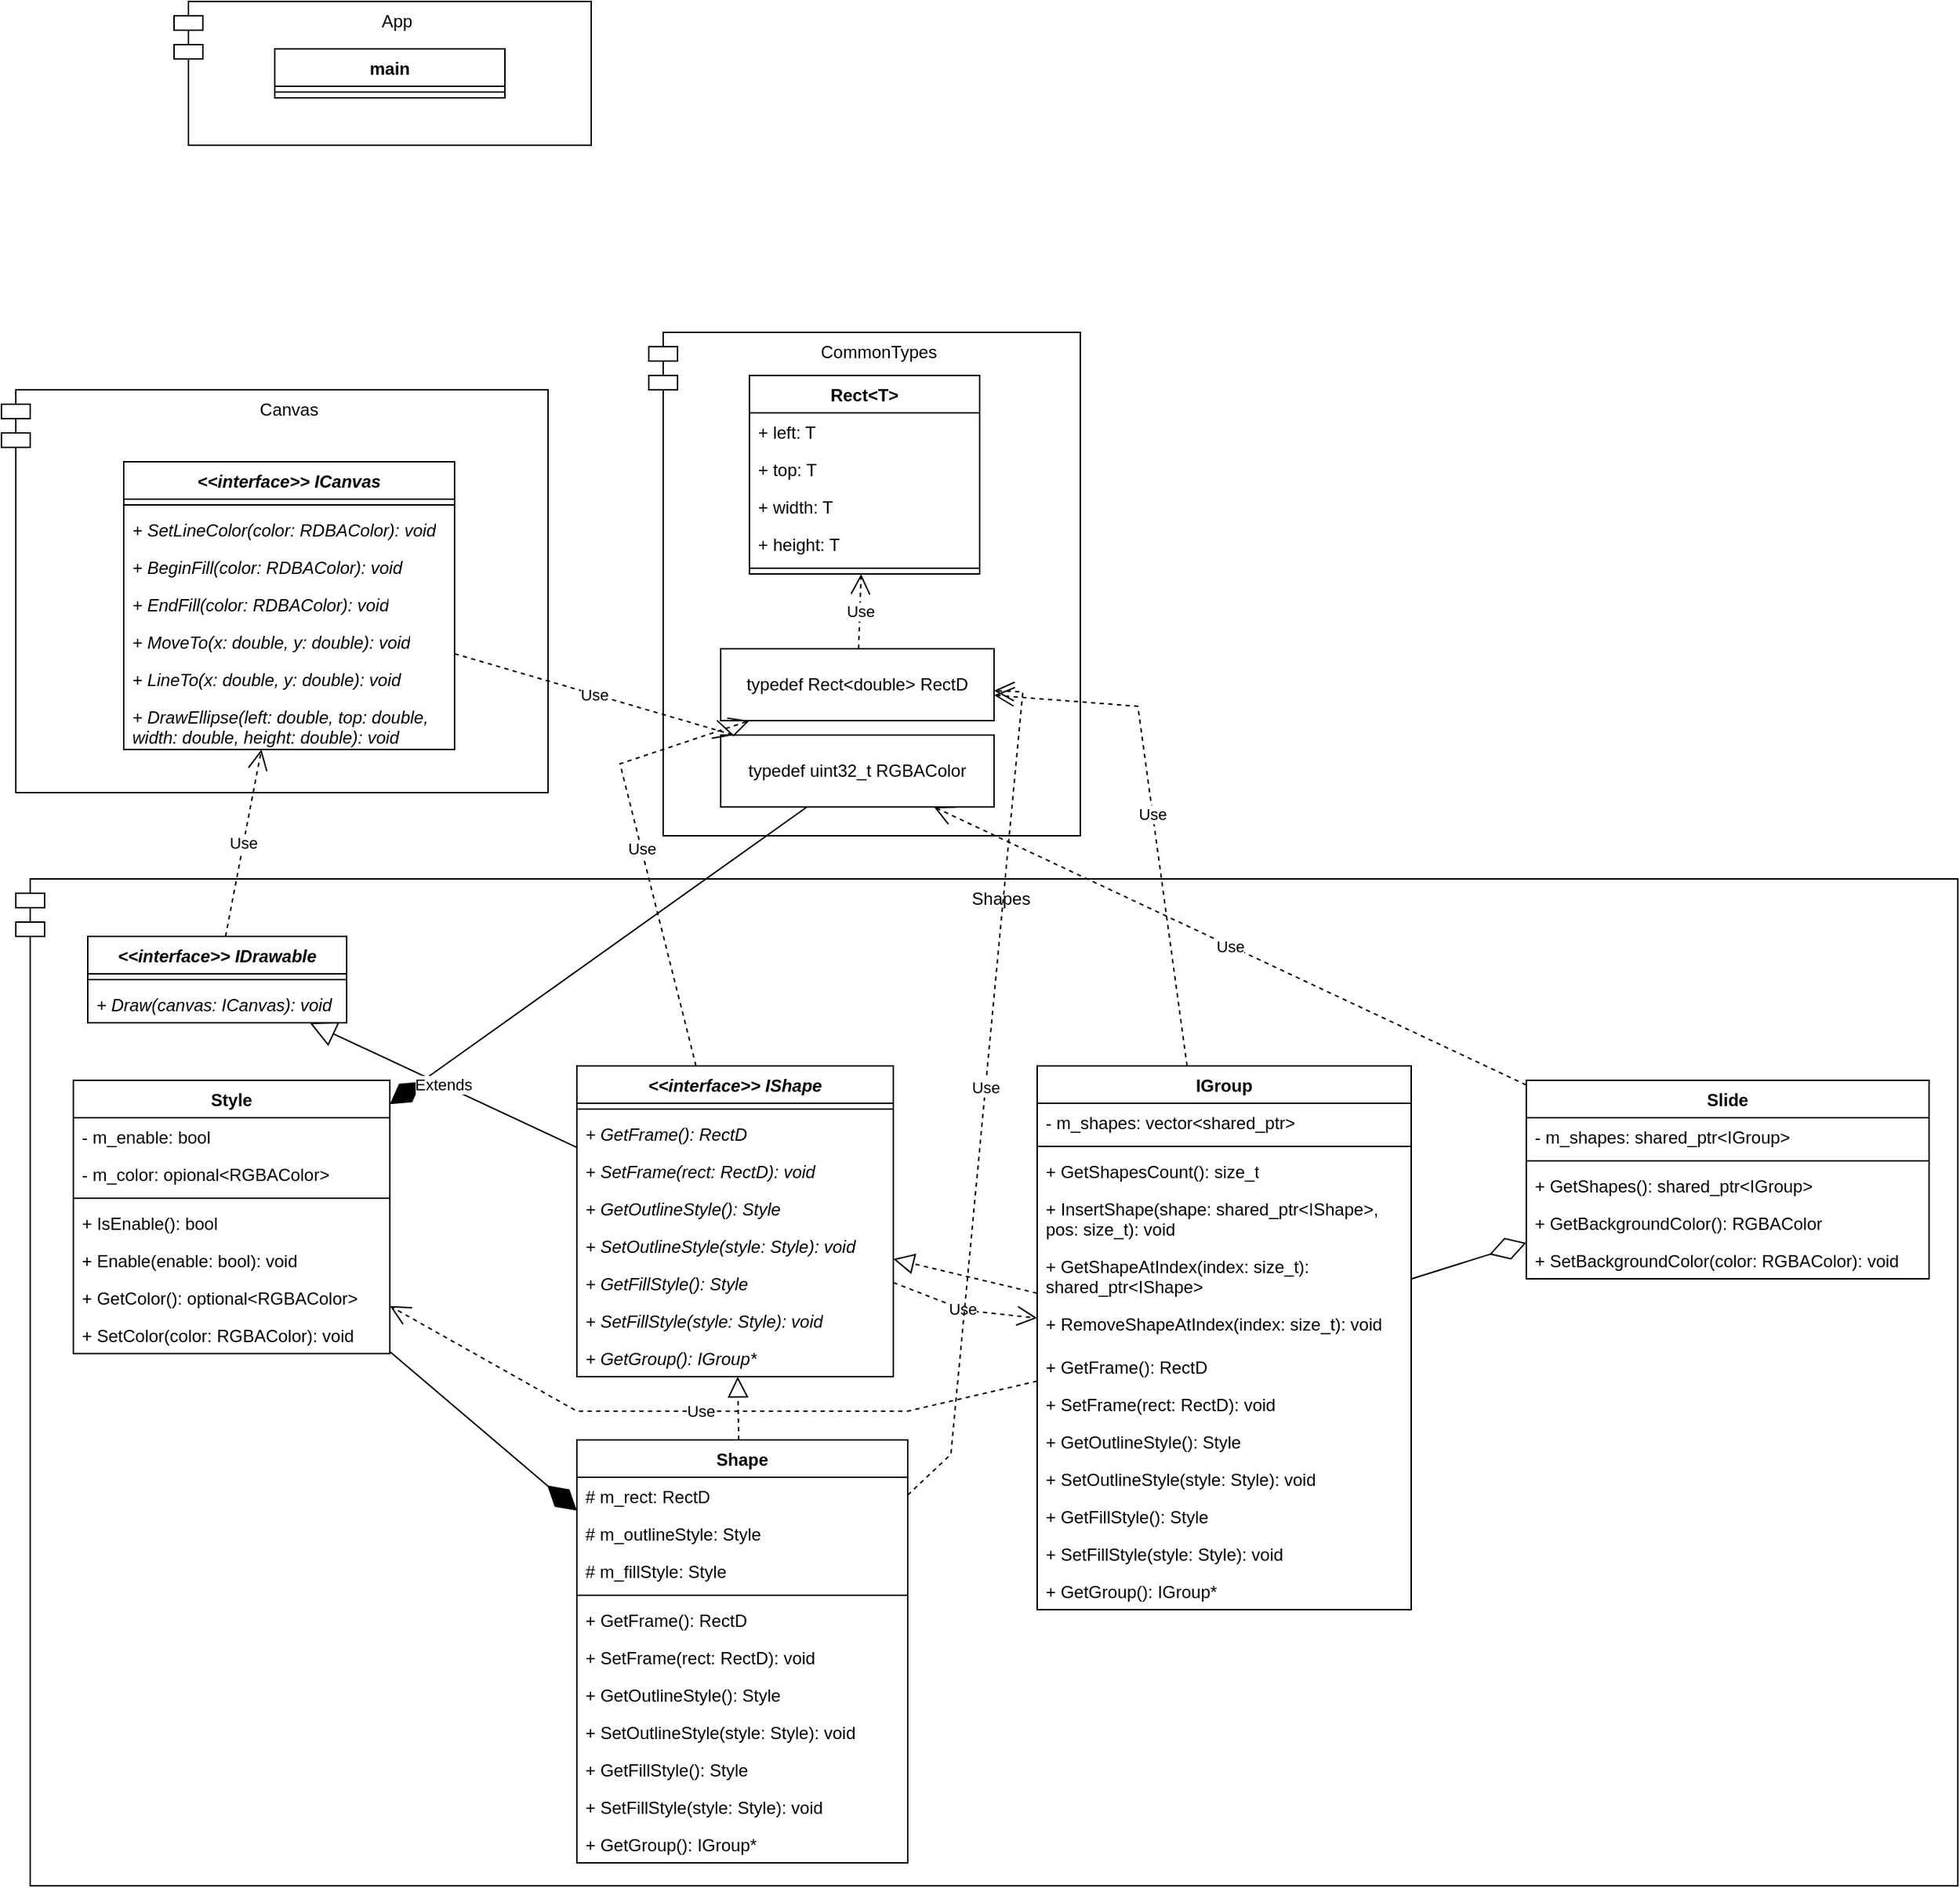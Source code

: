 <mxfile version="24.8.4">
  <diagram name="Страница — 1" id="Q5mQ6EyIHFrdvReiA6iZ">
    <mxGraphModel dx="1261" dy="674" grid="1" gridSize="10" guides="1" tooltips="1" connect="1" arrows="1" fold="1" page="1" pageScale="1" pageWidth="827" pageHeight="1169" math="0" shadow="0">
      <root>
        <mxCell id="0" />
        <mxCell id="1" parent="0" />
        <mxCell id="XjnwX9MCClepq0qYHrMa-5" value="App" style="shape=module;align=left;spacingLeft=20;align=center;verticalAlign=top;whiteSpace=wrap;html=1;" parent="1" vertex="1">
          <mxGeometry x="200" y="100" width="290" height="100" as="geometry" />
        </mxCell>
        <mxCell id="XjnwX9MCClepq0qYHrMa-1" value="main" style="swimlane;fontStyle=1;align=center;verticalAlign=top;childLayout=stackLayout;horizontal=1;startSize=26;horizontalStack=0;resizeParent=1;resizeParentMax=0;resizeLast=0;collapsible=1;marginBottom=0;whiteSpace=wrap;html=1;" parent="1" vertex="1">
          <mxGeometry x="270" y="133" width="160" height="34" as="geometry" />
        </mxCell>
        <mxCell id="XjnwX9MCClepq0qYHrMa-3" value="" style="line;strokeWidth=1;fillColor=none;align=left;verticalAlign=middle;spacingTop=-1;spacingLeft=3;spacingRight=3;rotatable=0;labelPosition=right;points=[];portConstraint=eastwest;strokeColor=inherit;" parent="XjnwX9MCClepq0qYHrMa-1" vertex="1">
          <mxGeometry y="26" width="160" height="8" as="geometry" />
        </mxCell>
        <mxCell id="V_y3H5t075kxLKEzEjP2-2" value="Canvas" style="shape=module;align=left;spacingLeft=20;align=center;verticalAlign=top;whiteSpace=wrap;html=1;" vertex="1" parent="1">
          <mxGeometry x="80" y="370" width="380" height="280" as="geometry" />
        </mxCell>
        <mxCell id="V_y3H5t075kxLKEzEjP2-3" value="&lt;i&gt;&amp;lt;&amp;lt;interface&amp;gt;&amp;gt; ICanvas&lt;/i&gt;" style="swimlane;fontStyle=1;align=center;verticalAlign=top;childLayout=stackLayout;horizontal=1;startSize=26;horizontalStack=0;resizeParent=1;resizeParentMax=0;resizeLast=0;collapsible=1;marginBottom=0;whiteSpace=wrap;html=1;" vertex="1" parent="1">
          <mxGeometry x="165" y="420" width="230" height="200" as="geometry" />
        </mxCell>
        <mxCell id="V_y3H5t075kxLKEzEjP2-5" value="" style="line;strokeWidth=1;fillColor=none;align=left;verticalAlign=middle;spacingTop=-1;spacingLeft=3;spacingRight=3;rotatable=0;labelPosition=right;points=[];portConstraint=eastwest;strokeColor=inherit;" vertex="1" parent="V_y3H5t075kxLKEzEjP2-3">
          <mxGeometry y="26" width="230" height="8" as="geometry" />
        </mxCell>
        <mxCell id="V_y3H5t075kxLKEzEjP2-6" value="&lt;i&gt;+ SetLineColor(color: RDBAColor): void&lt;/i&gt;" style="text;strokeColor=none;fillColor=none;align=left;verticalAlign=top;spacingLeft=4;spacingRight=4;overflow=hidden;rotatable=0;points=[[0,0.5],[1,0.5]];portConstraint=eastwest;whiteSpace=wrap;html=1;" vertex="1" parent="V_y3H5t075kxLKEzEjP2-3">
          <mxGeometry y="34" width="230" height="26" as="geometry" />
        </mxCell>
        <mxCell id="V_y3H5t075kxLKEzEjP2-18" value="&lt;i&gt;+ BeginFill(color: RDBAColor): void&lt;/i&gt;" style="text;strokeColor=none;fillColor=none;align=left;verticalAlign=top;spacingLeft=4;spacingRight=4;overflow=hidden;rotatable=0;points=[[0,0.5],[1,0.5]];portConstraint=eastwest;whiteSpace=wrap;html=1;" vertex="1" parent="V_y3H5t075kxLKEzEjP2-3">
          <mxGeometry y="60" width="230" height="26" as="geometry" />
        </mxCell>
        <mxCell id="V_y3H5t075kxLKEzEjP2-19" value="&lt;i&gt;+ EndFill(color: RDBAColor): void&lt;/i&gt;" style="text;strokeColor=none;fillColor=none;align=left;verticalAlign=top;spacingLeft=4;spacingRight=4;overflow=hidden;rotatable=0;points=[[0,0.5],[1,0.5]];portConstraint=eastwest;whiteSpace=wrap;html=1;" vertex="1" parent="V_y3H5t075kxLKEzEjP2-3">
          <mxGeometry y="86" width="230" height="26" as="geometry" />
        </mxCell>
        <mxCell id="V_y3H5t075kxLKEzEjP2-20" value="&lt;i&gt;+ MoveTo(x: double, y: double): void&lt;/i&gt;" style="text;strokeColor=none;fillColor=none;align=left;verticalAlign=top;spacingLeft=4;spacingRight=4;overflow=hidden;rotatable=0;points=[[0,0.5],[1,0.5]];portConstraint=eastwest;whiteSpace=wrap;html=1;" vertex="1" parent="V_y3H5t075kxLKEzEjP2-3">
          <mxGeometry y="112" width="230" height="26" as="geometry" />
        </mxCell>
        <mxCell id="V_y3H5t075kxLKEzEjP2-21" value="&lt;i&gt;+ LineTo(x: double, y: double): void&lt;/i&gt;" style="text;strokeColor=none;fillColor=none;align=left;verticalAlign=top;spacingLeft=4;spacingRight=4;overflow=hidden;rotatable=0;points=[[0,0.5],[1,0.5]];portConstraint=eastwest;whiteSpace=wrap;html=1;" vertex="1" parent="V_y3H5t075kxLKEzEjP2-3">
          <mxGeometry y="138" width="230" height="26" as="geometry" />
        </mxCell>
        <mxCell id="V_y3H5t075kxLKEzEjP2-22" value="&lt;i&gt;+ DrawEllipse(left: double, top: double, width: double, height: double): void&lt;/i&gt;" style="text;strokeColor=none;fillColor=none;align=left;verticalAlign=top;spacingLeft=4;spacingRight=4;overflow=hidden;rotatable=0;points=[[0,0.5],[1,0.5]];portConstraint=eastwest;whiteSpace=wrap;html=1;" vertex="1" parent="V_y3H5t075kxLKEzEjP2-3">
          <mxGeometry y="164" width="230" height="36" as="geometry" />
        </mxCell>
        <mxCell id="V_y3H5t075kxLKEzEjP2-7" value="CommonTypes" style="shape=module;align=left;spacingLeft=20;align=center;verticalAlign=top;whiteSpace=wrap;html=1;" vertex="1" parent="1">
          <mxGeometry x="530" y="330" width="300" height="350" as="geometry" />
        </mxCell>
        <mxCell id="V_y3H5t075kxLKEzEjP2-8" value="Rect&amp;lt;T&amp;gt;" style="swimlane;fontStyle=1;align=center;verticalAlign=top;childLayout=stackLayout;horizontal=1;startSize=26;horizontalStack=0;resizeParent=1;resizeParentMax=0;resizeLast=0;collapsible=1;marginBottom=0;whiteSpace=wrap;html=1;" vertex="1" parent="1">
          <mxGeometry x="600" y="360" width="160" height="138" as="geometry" />
        </mxCell>
        <mxCell id="V_y3H5t075kxLKEzEjP2-9" value="+ left: T" style="text;strokeColor=none;fillColor=none;align=left;verticalAlign=top;spacingLeft=4;spacingRight=4;overflow=hidden;rotatable=0;points=[[0,0.5],[1,0.5]];portConstraint=eastwest;whiteSpace=wrap;html=1;" vertex="1" parent="V_y3H5t075kxLKEzEjP2-8">
          <mxGeometry y="26" width="160" height="26" as="geometry" />
        </mxCell>
        <mxCell id="V_y3H5t075kxLKEzEjP2-12" value="+ top: T" style="text;strokeColor=none;fillColor=none;align=left;verticalAlign=top;spacingLeft=4;spacingRight=4;overflow=hidden;rotatable=0;points=[[0,0.5],[1,0.5]];portConstraint=eastwest;whiteSpace=wrap;html=1;" vertex="1" parent="V_y3H5t075kxLKEzEjP2-8">
          <mxGeometry y="52" width="160" height="26" as="geometry" />
        </mxCell>
        <mxCell id="V_y3H5t075kxLKEzEjP2-13" value="+ width: T" style="text;strokeColor=none;fillColor=none;align=left;verticalAlign=top;spacingLeft=4;spacingRight=4;overflow=hidden;rotatable=0;points=[[0,0.5],[1,0.5]];portConstraint=eastwest;whiteSpace=wrap;html=1;" vertex="1" parent="V_y3H5t075kxLKEzEjP2-8">
          <mxGeometry y="78" width="160" height="26" as="geometry" />
        </mxCell>
        <mxCell id="V_y3H5t075kxLKEzEjP2-14" value="+ height: T" style="text;strokeColor=none;fillColor=none;align=left;verticalAlign=top;spacingLeft=4;spacingRight=4;overflow=hidden;rotatable=0;points=[[0,0.5],[1,0.5]];portConstraint=eastwest;whiteSpace=wrap;html=1;" vertex="1" parent="V_y3H5t075kxLKEzEjP2-8">
          <mxGeometry y="104" width="160" height="26" as="geometry" />
        </mxCell>
        <mxCell id="V_y3H5t075kxLKEzEjP2-10" value="" style="line;strokeWidth=1;fillColor=none;align=left;verticalAlign=middle;spacingTop=-1;spacingLeft=3;spacingRight=3;rotatable=0;labelPosition=right;points=[];portConstraint=eastwest;strokeColor=inherit;" vertex="1" parent="V_y3H5t075kxLKEzEjP2-8">
          <mxGeometry y="130" width="160" height="8" as="geometry" />
        </mxCell>
        <mxCell id="V_y3H5t075kxLKEzEjP2-15" value="typedef Rect&amp;lt;double&amp;gt; RectD" style="html=1;whiteSpace=wrap;" vertex="1" parent="1">
          <mxGeometry x="580" y="550" width="190" height="50" as="geometry" />
        </mxCell>
        <mxCell id="V_y3H5t075kxLKEzEjP2-16" value="typedef uint32_t RGBAColor" style="html=1;whiteSpace=wrap;" vertex="1" parent="1">
          <mxGeometry x="580" y="610" width="190" height="50" as="geometry" />
        </mxCell>
        <mxCell id="V_y3H5t075kxLKEzEjP2-17" value="Use" style="endArrow=open;endSize=12;dashed=1;html=1;rounded=0;" edge="1" parent="1" source="V_y3H5t075kxLKEzEjP2-15" target="V_y3H5t075kxLKEzEjP2-8">
          <mxGeometry width="160" relative="1" as="geometry">
            <mxPoint x="480" y="490" as="sourcePoint" />
            <mxPoint x="640" y="490" as="targetPoint" />
          </mxGeometry>
        </mxCell>
        <mxCell id="V_y3H5t075kxLKEzEjP2-23" value="Use" style="endArrow=open;endSize=12;dashed=1;html=1;rounded=0;" edge="1" parent="1" source="V_y3H5t075kxLKEzEjP2-3" target="V_y3H5t075kxLKEzEjP2-16">
          <mxGeometry width="160" relative="1" as="geometry">
            <mxPoint x="340" y="490" as="sourcePoint" />
            <mxPoint x="500" y="490" as="targetPoint" />
          </mxGeometry>
        </mxCell>
        <mxCell id="V_y3H5t075kxLKEzEjP2-24" value="Shapes" style="shape=module;align=left;spacingLeft=20;align=center;verticalAlign=top;whiteSpace=wrap;html=1;" vertex="1" parent="1">
          <mxGeometry x="90" y="710" width="1350" height="700" as="geometry" />
        </mxCell>
        <mxCell id="V_y3H5t075kxLKEzEjP2-25" value="&lt;i&gt;&amp;lt;&amp;lt;interface&amp;gt;&amp;gt; IDrawable&lt;/i&gt;" style="swimlane;fontStyle=1;align=center;verticalAlign=top;childLayout=stackLayout;horizontal=1;startSize=26;horizontalStack=0;resizeParent=1;resizeParentMax=0;resizeLast=0;collapsible=1;marginBottom=0;whiteSpace=wrap;html=1;" vertex="1" parent="1">
          <mxGeometry x="140" y="750" width="180" height="60" as="geometry" />
        </mxCell>
        <mxCell id="V_y3H5t075kxLKEzEjP2-27" value="" style="line;strokeWidth=1;fillColor=none;align=left;verticalAlign=middle;spacingTop=-1;spacingLeft=3;spacingRight=3;rotatable=0;labelPosition=right;points=[];portConstraint=eastwest;strokeColor=inherit;" vertex="1" parent="V_y3H5t075kxLKEzEjP2-25">
          <mxGeometry y="26" width="180" height="8" as="geometry" />
        </mxCell>
        <mxCell id="V_y3H5t075kxLKEzEjP2-28" value="&lt;i&gt;+ Draw(canvas: ICanvas): void&lt;/i&gt;" style="text;strokeColor=none;fillColor=none;align=left;verticalAlign=top;spacingLeft=4;spacingRight=4;overflow=hidden;rotatable=0;points=[[0,0.5],[1,0.5]];portConstraint=eastwest;whiteSpace=wrap;html=1;" vertex="1" parent="V_y3H5t075kxLKEzEjP2-25">
          <mxGeometry y="34" width="180" height="26" as="geometry" />
        </mxCell>
        <mxCell id="V_y3H5t075kxLKEzEjP2-29" value="Use" style="endArrow=open;endSize=12;dashed=1;html=1;rounded=0;" edge="1" parent="1" source="V_y3H5t075kxLKEzEjP2-25" target="V_y3H5t075kxLKEzEjP2-3">
          <mxGeometry width="160" relative="1" as="geometry">
            <mxPoint x="360" y="720" as="sourcePoint" />
            <mxPoint x="520" y="720" as="targetPoint" />
          </mxGeometry>
        </mxCell>
        <mxCell id="V_y3H5t075kxLKEzEjP2-30" value="Style" style="swimlane;fontStyle=1;align=center;verticalAlign=top;childLayout=stackLayout;horizontal=1;startSize=26;horizontalStack=0;resizeParent=1;resizeParentMax=0;resizeLast=0;collapsible=1;marginBottom=0;whiteSpace=wrap;html=1;" vertex="1" parent="1">
          <mxGeometry x="130" y="850" width="220" height="190" as="geometry" />
        </mxCell>
        <mxCell id="V_y3H5t075kxLKEzEjP2-31" value="- m_enable: bool" style="text;strokeColor=none;fillColor=none;align=left;verticalAlign=top;spacingLeft=4;spacingRight=4;overflow=hidden;rotatable=0;points=[[0,0.5],[1,0.5]];portConstraint=eastwest;whiteSpace=wrap;html=1;" vertex="1" parent="V_y3H5t075kxLKEzEjP2-30">
          <mxGeometry y="26" width="220" height="26" as="geometry" />
        </mxCell>
        <mxCell id="V_y3H5t075kxLKEzEjP2-34" value="- m_color: opional&amp;lt;RGBAColor&amp;gt;" style="text;strokeColor=none;fillColor=none;align=left;verticalAlign=top;spacingLeft=4;spacingRight=4;overflow=hidden;rotatable=0;points=[[0,0.5],[1,0.5]];portConstraint=eastwest;whiteSpace=wrap;html=1;" vertex="1" parent="V_y3H5t075kxLKEzEjP2-30">
          <mxGeometry y="52" width="220" height="26" as="geometry" />
        </mxCell>
        <mxCell id="V_y3H5t075kxLKEzEjP2-32" value="" style="line;strokeWidth=1;fillColor=none;align=left;verticalAlign=middle;spacingTop=-1;spacingLeft=3;spacingRight=3;rotatable=0;labelPosition=right;points=[];portConstraint=eastwest;strokeColor=inherit;" vertex="1" parent="V_y3H5t075kxLKEzEjP2-30">
          <mxGeometry y="78" width="220" height="8" as="geometry" />
        </mxCell>
        <mxCell id="V_y3H5t075kxLKEzEjP2-33" value="+ IsEnable(): bool" style="text;strokeColor=none;fillColor=none;align=left;verticalAlign=top;spacingLeft=4;spacingRight=4;overflow=hidden;rotatable=0;points=[[0,0.5],[1,0.5]];portConstraint=eastwest;whiteSpace=wrap;html=1;" vertex="1" parent="V_y3H5t075kxLKEzEjP2-30">
          <mxGeometry y="86" width="220" height="26" as="geometry" />
        </mxCell>
        <mxCell id="V_y3H5t075kxLKEzEjP2-36" value="+ Enable(enable: bool): void" style="text;strokeColor=none;fillColor=none;align=left;verticalAlign=top;spacingLeft=4;spacingRight=4;overflow=hidden;rotatable=0;points=[[0,0.5],[1,0.5]];portConstraint=eastwest;whiteSpace=wrap;html=1;" vertex="1" parent="V_y3H5t075kxLKEzEjP2-30">
          <mxGeometry y="112" width="220" height="26" as="geometry" />
        </mxCell>
        <mxCell id="V_y3H5t075kxLKEzEjP2-37" value="+ GetColor(): optional&amp;lt;RGBAColor&amp;gt;" style="text;strokeColor=none;fillColor=none;align=left;verticalAlign=top;spacingLeft=4;spacingRight=4;overflow=hidden;rotatable=0;points=[[0,0.5],[1,0.5]];portConstraint=eastwest;whiteSpace=wrap;html=1;" vertex="1" parent="V_y3H5t075kxLKEzEjP2-30">
          <mxGeometry y="138" width="220" height="26" as="geometry" />
        </mxCell>
        <mxCell id="V_y3H5t075kxLKEzEjP2-39" value="+ SetColor(color: RGBAColor): void" style="text;strokeColor=none;fillColor=none;align=left;verticalAlign=top;spacingLeft=4;spacingRight=4;overflow=hidden;rotatable=0;points=[[0,0.5],[1,0.5]];portConstraint=eastwest;whiteSpace=wrap;html=1;" vertex="1" parent="V_y3H5t075kxLKEzEjP2-30">
          <mxGeometry y="164" width="220" height="26" as="geometry" />
        </mxCell>
        <mxCell id="V_y3H5t075kxLKEzEjP2-35" value="" style="endArrow=diamondThin;endFill=1;endSize=24;html=1;rounded=0;" edge="1" parent="1" source="V_y3H5t075kxLKEzEjP2-16" target="V_y3H5t075kxLKEzEjP2-30">
          <mxGeometry width="160" relative="1" as="geometry">
            <mxPoint x="360" y="820" as="sourcePoint" />
            <mxPoint x="520" y="820" as="targetPoint" />
          </mxGeometry>
        </mxCell>
        <mxCell id="V_y3H5t075kxLKEzEjP2-40" value="&lt;i&gt;&amp;lt;&amp;lt;interface&amp;gt;&amp;gt; IShape&lt;/i&gt;" style="swimlane;fontStyle=1;align=center;verticalAlign=top;childLayout=stackLayout;horizontal=1;startSize=26;horizontalStack=0;resizeParent=1;resizeParentMax=0;resizeLast=0;collapsible=1;marginBottom=0;whiteSpace=wrap;html=1;" vertex="1" parent="1">
          <mxGeometry x="480" y="840" width="220" height="216" as="geometry" />
        </mxCell>
        <mxCell id="V_y3H5t075kxLKEzEjP2-42" value="" style="line;strokeWidth=1;fillColor=none;align=left;verticalAlign=middle;spacingTop=-1;spacingLeft=3;spacingRight=3;rotatable=0;labelPosition=right;points=[];portConstraint=eastwest;strokeColor=inherit;" vertex="1" parent="V_y3H5t075kxLKEzEjP2-40">
          <mxGeometry y="26" width="220" height="8" as="geometry" />
        </mxCell>
        <mxCell id="V_y3H5t075kxLKEzEjP2-43" value="&lt;i&gt;+ GetFrame(): RectD&lt;/i&gt;" style="text;strokeColor=none;fillColor=none;align=left;verticalAlign=top;spacingLeft=4;spacingRight=4;overflow=hidden;rotatable=0;points=[[0,0.5],[1,0.5]];portConstraint=eastwest;whiteSpace=wrap;html=1;" vertex="1" parent="V_y3H5t075kxLKEzEjP2-40">
          <mxGeometry y="34" width="220" height="26" as="geometry" />
        </mxCell>
        <mxCell id="V_y3H5t075kxLKEzEjP2-46" value="&lt;i&gt;+ SetFrame(rect: RectD): void&lt;/i&gt;" style="text;strokeColor=none;fillColor=none;align=left;verticalAlign=top;spacingLeft=4;spacingRight=4;overflow=hidden;rotatable=0;points=[[0,0.5],[1,0.5]];portConstraint=eastwest;whiteSpace=wrap;html=1;" vertex="1" parent="V_y3H5t075kxLKEzEjP2-40">
          <mxGeometry y="60" width="220" height="26" as="geometry" />
        </mxCell>
        <mxCell id="V_y3H5t075kxLKEzEjP2-47" value="&lt;i&gt;+ GetOutlineStyle(): Style&lt;/i&gt;" style="text;strokeColor=none;fillColor=none;align=left;verticalAlign=top;spacingLeft=4;spacingRight=4;overflow=hidden;rotatable=0;points=[[0,0.5],[1,0.5]];portConstraint=eastwest;whiteSpace=wrap;html=1;" vertex="1" parent="V_y3H5t075kxLKEzEjP2-40">
          <mxGeometry y="86" width="220" height="26" as="geometry" />
        </mxCell>
        <mxCell id="V_y3H5t075kxLKEzEjP2-48" value="&lt;i&gt;+ SetOutlineStyle(style: Style): void&lt;/i&gt;" style="text;strokeColor=none;fillColor=none;align=left;verticalAlign=top;spacingLeft=4;spacingRight=4;overflow=hidden;rotatable=0;points=[[0,0.5],[1,0.5]];portConstraint=eastwest;whiteSpace=wrap;html=1;" vertex="1" parent="V_y3H5t075kxLKEzEjP2-40">
          <mxGeometry y="112" width="220" height="26" as="geometry" />
        </mxCell>
        <mxCell id="V_y3H5t075kxLKEzEjP2-49" value="&lt;i&gt;+ GetFillStyle(): Style&lt;/i&gt;" style="text;strokeColor=none;fillColor=none;align=left;verticalAlign=top;spacingLeft=4;spacingRight=4;overflow=hidden;rotatable=0;points=[[0,0.5],[1,0.5]];portConstraint=eastwest;whiteSpace=wrap;html=1;" vertex="1" parent="V_y3H5t075kxLKEzEjP2-40">
          <mxGeometry y="138" width="220" height="26" as="geometry" />
        </mxCell>
        <mxCell id="V_y3H5t075kxLKEzEjP2-50" value="&lt;i&gt;+ SetFillStyle(style: Style): void&lt;/i&gt;" style="text;strokeColor=none;fillColor=none;align=left;verticalAlign=top;spacingLeft=4;spacingRight=4;overflow=hidden;rotatable=0;points=[[0,0.5],[1,0.5]];portConstraint=eastwest;whiteSpace=wrap;html=1;" vertex="1" parent="V_y3H5t075kxLKEzEjP2-40">
          <mxGeometry y="164" width="220" height="26" as="geometry" />
        </mxCell>
        <mxCell id="V_y3H5t075kxLKEzEjP2-51" value="&lt;i&gt;+ GetGroup(): IGroup*&lt;/i&gt;" style="text;strokeColor=none;fillColor=none;align=left;verticalAlign=top;spacingLeft=4;spacingRight=4;overflow=hidden;rotatable=0;points=[[0,0.5],[1,0.5]];portConstraint=eastwest;whiteSpace=wrap;html=1;" vertex="1" parent="V_y3H5t075kxLKEzEjP2-40">
          <mxGeometry y="190" width="220" height="26" as="geometry" />
        </mxCell>
        <mxCell id="V_y3H5t075kxLKEzEjP2-44" value="Extends" style="endArrow=block;endSize=16;endFill=0;html=1;rounded=0;" edge="1" parent="1" source="V_y3H5t075kxLKEzEjP2-40" target="V_y3H5t075kxLKEzEjP2-25">
          <mxGeometry width="160" relative="1" as="geometry">
            <mxPoint x="480" y="890" as="sourcePoint" />
            <mxPoint x="640" y="890" as="targetPoint" />
          </mxGeometry>
        </mxCell>
        <mxCell id="V_y3H5t075kxLKEzEjP2-45" value="Use" style="endArrow=open;endSize=12;dashed=1;html=1;rounded=0;" edge="1" parent="1" source="V_y3H5t075kxLKEzEjP2-40" target="V_y3H5t075kxLKEzEjP2-15">
          <mxGeometry width="160" relative="1" as="geometry">
            <mxPoint x="480" y="850" as="sourcePoint" />
            <mxPoint x="640" y="850" as="targetPoint" />
            <Array as="points">
              <mxPoint x="510" y="630" />
            </Array>
          </mxGeometry>
        </mxCell>
        <mxCell id="V_y3H5t075kxLKEzEjP2-52" value="IGroup" style="swimlane;fontStyle=1;align=center;verticalAlign=top;childLayout=stackLayout;horizontal=1;startSize=26;horizontalStack=0;resizeParent=1;resizeParentMax=0;resizeLast=0;collapsible=1;marginBottom=0;whiteSpace=wrap;html=1;" vertex="1" parent="1">
          <mxGeometry x="800" y="840" width="260" height="378" as="geometry" />
        </mxCell>
        <mxCell id="V_y3H5t075kxLKEzEjP2-75" value="- m_shapes: vector&amp;lt;shared_ptr&amp;gt;" style="text;strokeColor=none;fillColor=none;align=left;verticalAlign=top;spacingLeft=4;spacingRight=4;overflow=hidden;rotatable=0;points=[[0,0.5],[1,0.5]];portConstraint=eastwest;whiteSpace=wrap;html=1;" vertex="1" parent="V_y3H5t075kxLKEzEjP2-52">
          <mxGeometry y="26" width="260" height="26" as="geometry" />
        </mxCell>
        <mxCell id="V_y3H5t075kxLKEzEjP2-53" value="" style="line;strokeWidth=1;fillColor=none;align=left;verticalAlign=middle;spacingTop=-1;spacingLeft=3;spacingRight=3;rotatable=0;labelPosition=right;points=[];portConstraint=eastwest;strokeColor=inherit;" vertex="1" parent="V_y3H5t075kxLKEzEjP2-52">
          <mxGeometry y="52" width="260" height="8" as="geometry" />
        </mxCell>
        <mxCell id="V_y3H5t075kxLKEzEjP2-60" value="+ GetShapesCount(): size_t" style="text;strokeColor=none;fillColor=none;align=left;verticalAlign=top;spacingLeft=4;spacingRight=4;overflow=hidden;rotatable=0;points=[[0,0.5],[1,0.5]];portConstraint=eastwest;whiteSpace=wrap;html=1;" vertex="1" parent="V_y3H5t075kxLKEzEjP2-52">
          <mxGeometry y="60" width="260" height="26" as="geometry" />
        </mxCell>
        <mxCell id="V_y3H5t075kxLKEzEjP2-63" value="+ InsertShape(shape: shared_ptr&amp;lt;IShape&amp;gt;, pos: size_t): void" style="text;strokeColor=none;fillColor=none;align=left;verticalAlign=top;spacingLeft=4;spacingRight=4;overflow=hidden;rotatable=0;points=[[0,0.5],[1,0.5]];portConstraint=eastwest;whiteSpace=wrap;html=1;" vertex="1" parent="V_y3H5t075kxLKEzEjP2-52">
          <mxGeometry y="86" width="260" height="40" as="geometry" />
        </mxCell>
        <mxCell id="V_y3H5t075kxLKEzEjP2-64" value="+ GetShapeAtIndex(index: size_t): shared_ptr&amp;lt;IShape&amp;gt;" style="text;strokeColor=none;fillColor=none;align=left;verticalAlign=top;spacingLeft=4;spacingRight=4;overflow=hidden;rotatable=0;points=[[0,0.5],[1,0.5]];portConstraint=eastwest;whiteSpace=wrap;html=1;" vertex="1" parent="V_y3H5t075kxLKEzEjP2-52">
          <mxGeometry y="126" width="260" height="40" as="geometry" />
        </mxCell>
        <mxCell id="V_y3H5t075kxLKEzEjP2-65" value="+ RemoveShapeAtIndex(index: size_t): void" style="text;strokeColor=none;fillColor=none;align=left;verticalAlign=top;spacingLeft=4;spacingRight=4;overflow=hidden;rotatable=0;points=[[0,0.5],[1,0.5]];portConstraint=eastwest;whiteSpace=wrap;html=1;" vertex="1" parent="V_y3H5t075kxLKEzEjP2-52">
          <mxGeometry y="166" width="260" height="30" as="geometry" />
        </mxCell>
        <mxCell id="V_y3H5t075kxLKEzEjP2-92" value="+ GetFrame(): RectD" style="text;strokeColor=none;fillColor=none;align=left;verticalAlign=top;spacingLeft=4;spacingRight=4;overflow=hidden;rotatable=0;points=[[0,0.5],[1,0.5]];portConstraint=eastwest;whiteSpace=wrap;html=1;" vertex="1" parent="V_y3H5t075kxLKEzEjP2-52">
          <mxGeometry y="196" width="260" height="26" as="geometry" />
        </mxCell>
        <mxCell id="V_y3H5t075kxLKEzEjP2-93" value="+ SetFrame(rect: RectD): void" style="text;strokeColor=none;fillColor=none;align=left;verticalAlign=top;spacingLeft=4;spacingRight=4;overflow=hidden;rotatable=0;points=[[0,0.5],[1,0.5]];portConstraint=eastwest;whiteSpace=wrap;html=1;" vertex="1" parent="V_y3H5t075kxLKEzEjP2-52">
          <mxGeometry y="222" width="260" height="26" as="geometry" />
        </mxCell>
        <mxCell id="V_y3H5t075kxLKEzEjP2-94" value="+ GetOutlineStyle(): Style" style="text;strokeColor=none;fillColor=none;align=left;verticalAlign=top;spacingLeft=4;spacingRight=4;overflow=hidden;rotatable=0;points=[[0,0.5],[1,0.5]];portConstraint=eastwest;whiteSpace=wrap;html=1;" vertex="1" parent="V_y3H5t075kxLKEzEjP2-52">
          <mxGeometry y="248" width="260" height="26" as="geometry" />
        </mxCell>
        <mxCell id="V_y3H5t075kxLKEzEjP2-95" value="+ SetOutlineStyle(style: Style): void" style="text;strokeColor=none;fillColor=none;align=left;verticalAlign=top;spacingLeft=4;spacingRight=4;overflow=hidden;rotatable=0;points=[[0,0.5],[1,0.5]];portConstraint=eastwest;whiteSpace=wrap;html=1;" vertex="1" parent="V_y3H5t075kxLKEzEjP2-52">
          <mxGeometry y="274" width="260" height="26" as="geometry" />
        </mxCell>
        <mxCell id="V_y3H5t075kxLKEzEjP2-96" value="+ GetFillStyle(): Style" style="text;strokeColor=none;fillColor=none;align=left;verticalAlign=top;spacingLeft=4;spacingRight=4;overflow=hidden;rotatable=0;points=[[0,0.5],[1,0.5]];portConstraint=eastwest;whiteSpace=wrap;html=1;" vertex="1" parent="V_y3H5t075kxLKEzEjP2-52">
          <mxGeometry y="300" width="260" height="26" as="geometry" />
        </mxCell>
        <mxCell id="V_y3H5t075kxLKEzEjP2-97" value="+ SetFillStyle(style: Style): void" style="text;strokeColor=none;fillColor=none;align=left;verticalAlign=top;spacingLeft=4;spacingRight=4;overflow=hidden;rotatable=0;points=[[0,0.5],[1,0.5]];portConstraint=eastwest;whiteSpace=wrap;html=1;" vertex="1" parent="V_y3H5t075kxLKEzEjP2-52">
          <mxGeometry y="326" width="260" height="26" as="geometry" />
        </mxCell>
        <mxCell id="V_y3H5t075kxLKEzEjP2-98" value="+ GetGroup(): IGroup*" style="text;strokeColor=none;fillColor=none;align=left;verticalAlign=top;spacingLeft=4;spacingRight=4;overflow=hidden;rotatable=0;points=[[0,0.5],[1,0.5]];portConstraint=eastwest;whiteSpace=wrap;html=1;" vertex="1" parent="V_y3H5t075kxLKEzEjP2-52">
          <mxGeometry y="352" width="260" height="26" as="geometry" />
        </mxCell>
        <mxCell id="V_y3H5t075kxLKEzEjP2-66" value="Use" style="endArrow=open;endSize=12;dashed=1;html=1;rounded=0;" edge="1" parent="1" source="V_y3H5t075kxLKEzEjP2-40" target="V_y3H5t075kxLKEzEjP2-52">
          <mxGeometry width="160" relative="1" as="geometry">
            <mxPoint x="680" y="940" as="sourcePoint" />
            <mxPoint x="840" y="940" as="targetPoint" />
            <Array as="points">
              <mxPoint x="750" y="1010" />
            </Array>
          </mxGeometry>
        </mxCell>
        <mxCell id="V_y3H5t075kxLKEzEjP2-67" value="Slide" style="swimlane;fontStyle=1;align=center;verticalAlign=top;childLayout=stackLayout;horizontal=1;startSize=26;horizontalStack=0;resizeParent=1;resizeParentMax=0;resizeLast=0;collapsible=1;marginBottom=0;whiteSpace=wrap;html=1;" vertex="1" parent="1">
          <mxGeometry x="1140" y="850" width="280" height="138" as="geometry" />
        </mxCell>
        <mxCell id="V_y3H5t075kxLKEzEjP2-68" value="- m_shapes: shared_ptr&amp;lt;IGroup&amp;gt;" style="text;strokeColor=none;fillColor=none;align=left;verticalAlign=top;spacingLeft=4;spacingRight=4;overflow=hidden;rotatable=0;points=[[0,0.5],[1,0.5]];portConstraint=eastwest;whiteSpace=wrap;html=1;" vertex="1" parent="V_y3H5t075kxLKEzEjP2-67">
          <mxGeometry y="26" width="280" height="26" as="geometry" />
        </mxCell>
        <mxCell id="V_y3H5t075kxLKEzEjP2-69" value="" style="line;strokeWidth=1;fillColor=none;align=left;verticalAlign=middle;spacingTop=-1;spacingLeft=3;spacingRight=3;rotatable=0;labelPosition=right;points=[];portConstraint=eastwest;strokeColor=inherit;" vertex="1" parent="V_y3H5t075kxLKEzEjP2-67">
          <mxGeometry y="52" width="280" height="8" as="geometry" />
        </mxCell>
        <mxCell id="V_y3H5t075kxLKEzEjP2-70" value="+ GetShapes(): shared_ptr&amp;lt;IGroup&amp;gt;" style="text;strokeColor=none;fillColor=none;align=left;verticalAlign=top;spacingLeft=4;spacingRight=4;overflow=hidden;rotatable=0;points=[[0,0.5],[1,0.5]];portConstraint=eastwest;whiteSpace=wrap;html=1;" vertex="1" parent="V_y3H5t075kxLKEzEjP2-67">
          <mxGeometry y="60" width="280" height="26" as="geometry" />
        </mxCell>
        <mxCell id="V_y3H5t075kxLKEzEjP2-71" value="+ GetBackgroundColor(): RGBAColor" style="text;strokeColor=none;fillColor=none;align=left;verticalAlign=top;spacingLeft=4;spacingRight=4;overflow=hidden;rotatable=0;points=[[0,0.5],[1,0.5]];portConstraint=eastwest;whiteSpace=wrap;html=1;" vertex="1" parent="V_y3H5t075kxLKEzEjP2-67">
          <mxGeometry y="86" width="280" height="26" as="geometry" />
        </mxCell>
        <mxCell id="V_y3H5t075kxLKEzEjP2-72" value="+ SetBackgroundColor(color: RGBAColor): void" style="text;strokeColor=none;fillColor=none;align=left;verticalAlign=top;spacingLeft=4;spacingRight=4;overflow=hidden;rotatable=0;points=[[0,0.5],[1,0.5]];portConstraint=eastwest;whiteSpace=wrap;html=1;" vertex="1" parent="V_y3H5t075kxLKEzEjP2-67">
          <mxGeometry y="112" width="280" height="26" as="geometry" />
        </mxCell>
        <mxCell id="V_y3H5t075kxLKEzEjP2-73" value="" style="endArrow=diamondThin;endFill=0;endSize=24;html=1;rounded=0;" edge="1" parent="1" source="V_y3H5t075kxLKEzEjP2-52" target="V_y3H5t075kxLKEzEjP2-67">
          <mxGeometry width="160" relative="1" as="geometry">
            <mxPoint x="1000" y="890" as="sourcePoint" />
            <mxPoint x="1160" y="890" as="targetPoint" />
          </mxGeometry>
        </mxCell>
        <mxCell id="V_y3H5t075kxLKEzEjP2-74" value="Use" style="endArrow=open;endSize=12;dashed=1;html=1;rounded=0;" edge="1" parent="1" source="V_y3H5t075kxLKEzEjP2-67" target="V_y3H5t075kxLKEzEjP2-16">
          <mxGeometry width="160" relative="1" as="geometry">
            <mxPoint x="1044.08" y="850" as="sourcePoint" />
            <mxPoint x="859.998" y="630" as="targetPoint" />
          </mxGeometry>
        </mxCell>
        <mxCell id="V_y3H5t075kxLKEzEjP2-76" value="Shape" style="swimlane;fontStyle=1;align=center;verticalAlign=top;childLayout=stackLayout;horizontal=1;startSize=26;horizontalStack=0;resizeParent=1;resizeParentMax=0;resizeLast=0;collapsible=1;marginBottom=0;whiteSpace=wrap;html=1;" vertex="1" parent="1">
          <mxGeometry x="480" y="1100" width="230" height="294" as="geometry" />
        </mxCell>
        <mxCell id="V_y3H5t075kxLKEzEjP2-91" value="# m_rect: RectD" style="text;strokeColor=none;fillColor=none;align=left;verticalAlign=top;spacingLeft=4;spacingRight=4;overflow=hidden;rotatable=0;points=[[0,0.5],[1,0.5]];portConstraint=eastwest;whiteSpace=wrap;html=1;" vertex="1" parent="V_y3H5t075kxLKEzEjP2-76">
          <mxGeometry y="26" width="230" height="26" as="geometry" />
        </mxCell>
        <mxCell id="V_y3H5t075kxLKEzEjP2-89" value="# m_outlineStyle: Style" style="text;strokeColor=none;fillColor=none;align=left;verticalAlign=top;spacingLeft=4;spacingRight=4;overflow=hidden;rotatable=0;points=[[0,0.5],[1,0.5]];portConstraint=eastwest;whiteSpace=wrap;html=1;" vertex="1" parent="V_y3H5t075kxLKEzEjP2-76">
          <mxGeometry y="52" width="230" height="26" as="geometry" />
        </mxCell>
        <mxCell id="V_y3H5t075kxLKEzEjP2-90" value="# m_fillStyle: Style" style="text;strokeColor=none;fillColor=none;align=left;verticalAlign=top;spacingLeft=4;spacingRight=4;overflow=hidden;rotatable=0;points=[[0,0.5],[1,0.5]];portConstraint=eastwest;whiteSpace=wrap;html=1;" vertex="1" parent="V_y3H5t075kxLKEzEjP2-76">
          <mxGeometry y="78" width="230" height="26" as="geometry" />
        </mxCell>
        <mxCell id="V_y3H5t075kxLKEzEjP2-78" value="" style="line;strokeWidth=1;fillColor=none;align=left;verticalAlign=middle;spacingTop=-1;spacingLeft=3;spacingRight=3;rotatable=0;labelPosition=right;points=[];portConstraint=eastwest;strokeColor=inherit;" vertex="1" parent="V_y3H5t075kxLKEzEjP2-76">
          <mxGeometry y="104" width="230" height="8" as="geometry" />
        </mxCell>
        <mxCell id="V_y3H5t075kxLKEzEjP2-82" value="+ GetFrame(): RectD" style="text;strokeColor=none;fillColor=none;align=left;verticalAlign=top;spacingLeft=4;spacingRight=4;overflow=hidden;rotatable=0;points=[[0,0.5],[1,0.5]];portConstraint=eastwest;whiteSpace=wrap;html=1;" vertex="1" parent="V_y3H5t075kxLKEzEjP2-76">
          <mxGeometry y="112" width="230" height="26" as="geometry" />
        </mxCell>
        <mxCell id="V_y3H5t075kxLKEzEjP2-83" value="+ SetFrame(rect: RectD): void" style="text;strokeColor=none;fillColor=none;align=left;verticalAlign=top;spacingLeft=4;spacingRight=4;overflow=hidden;rotatable=0;points=[[0,0.5],[1,0.5]];portConstraint=eastwest;whiteSpace=wrap;html=1;" vertex="1" parent="V_y3H5t075kxLKEzEjP2-76">
          <mxGeometry y="138" width="230" height="26" as="geometry" />
        </mxCell>
        <mxCell id="V_y3H5t075kxLKEzEjP2-84" value="+ GetOutlineStyle(): Style" style="text;strokeColor=none;fillColor=none;align=left;verticalAlign=top;spacingLeft=4;spacingRight=4;overflow=hidden;rotatable=0;points=[[0,0.5],[1,0.5]];portConstraint=eastwest;whiteSpace=wrap;html=1;" vertex="1" parent="V_y3H5t075kxLKEzEjP2-76">
          <mxGeometry y="164" width="230" height="26" as="geometry" />
        </mxCell>
        <mxCell id="V_y3H5t075kxLKEzEjP2-85" value="+ SetOutlineStyle(style: Style): void" style="text;strokeColor=none;fillColor=none;align=left;verticalAlign=top;spacingLeft=4;spacingRight=4;overflow=hidden;rotatable=0;points=[[0,0.5],[1,0.5]];portConstraint=eastwest;whiteSpace=wrap;html=1;" vertex="1" parent="V_y3H5t075kxLKEzEjP2-76">
          <mxGeometry y="190" width="230" height="26" as="geometry" />
        </mxCell>
        <mxCell id="V_y3H5t075kxLKEzEjP2-86" value="+ GetFillStyle(): Style" style="text;strokeColor=none;fillColor=none;align=left;verticalAlign=top;spacingLeft=4;spacingRight=4;overflow=hidden;rotatable=0;points=[[0,0.5],[1,0.5]];portConstraint=eastwest;whiteSpace=wrap;html=1;" vertex="1" parent="V_y3H5t075kxLKEzEjP2-76">
          <mxGeometry y="216" width="230" height="26" as="geometry" />
        </mxCell>
        <mxCell id="V_y3H5t075kxLKEzEjP2-87" value="+ SetFillStyle(style: Style): void" style="text;strokeColor=none;fillColor=none;align=left;verticalAlign=top;spacingLeft=4;spacingRight=4;overflow=hidden;rotatable=0;points=[[0,0.5],[1,0.5]];portConstraint=eastwest;whiteSpace=wrap;html=1;" vertex="1" parent="V_y3H5t075kxLKEzEjP2-76">
          <mxGeometry y="242" width="230" height="26" as="geometry" />
        </mxCell>
        <mxCell id="V_y3H5t075kxLKEzEjP2-88" value="+ GetGroup(): IGroup*" style="text;strokeColor=none;fillColor=none;align=left;verticalAlign=top;spacingLeft=4;spacingRight=4;overflow=hidden;rotatable=0;points=[[0,0.5],[1,0.5]];portConstraint=eastwest;whiteSpace=wrap;html=1;" vertex="1" parent="V_y3H5t075kxLKEzEjP2-76">
          <mxGeometry y="268" width="230" height="26" as="geometry" />
        </mxCell>
        <mxCell id="V_y3H5t075kxLKEzEjP2-80" value="" style="endArrow=block;dashed=1;endFill=0;endSize=12;html=1;rounded=0;" edge="1" parent="1" source="V_y3H5t075kxLKEzEjP2-76" target="V_y3H5t075kxLKEzEjP2-40">
          <mxGeometry width="160" relative="1" as="geometry">
            <mxPoint x="620" y="990" as="sourcePoint" />
            <mxPoint x="780" y="990" as="targetPoint" />
          </mxGeometry>
        </mxCell>
        <mxCell id="V_y3H5t075kxLKEzEjP2-81" value="" style="endArrow=block;dashed=1;endFill=0;endSize=12;html=1;rounded=0;" edge="1" parent="1" source="V_y3H5t075kxLKEzEjP2-52" target="V_y3H5t075kxLKEzEjP2-40">
          <mxGeometry width="160" relative="1" as="geometry">
            <mxPoint x="620" y="990" as="sourcePoint" />
            <mxPoint x="780" y="990" as="targetPoint" />
          </mxGeometry>
        </mxCell>
        <mxCell id="V_y3H5t075kxLKEzEjP2-99" value="" style="endArrow=diamondThin;endFill=1;endSize=24;html=1;rounded=0;" edge="1" parent="1" source="V_y3H5t075kxLKEzEjP2-30" target="V_y3H5t075kxLKEzEjP2-76">
          <mxGeometry width="160" relative="1" as="geometry">
            <mxPoint x="550" y="1070" as="sourcePoint" />
            <mxPoint x="710" y="1070" as="targetPoint" />
          </mxGeometry>
        </mxCell>
        <mxCell id="V_y3H5t075kxLKEzEjP2-100" value="Use" style="endArrow=open;endSize=12;dashed=1;html=1;rounded=0;" edge="1" parent="1" source="V_y3H5t075kxLKEzEjP2-52" target="V_y3H5t075kxLKEzEjP2-30">
          <mxGeometry width="160" relative="1" as="geometry">
            <mxPoint x="550" y="1070" as="sourcePoint" />
            <mxPoint x="710" y="1070" as="targetPoint" />
            <Array as="points">
              <mxPoint x="710" y="1080" />
              <mxPoint x="480" y="1080" />
            </Array>
          </mxGeometry>
        </mxCell>
        <mxCell id="V_y3H5t075kxLKEzEjP2-101" value="Use" style="endArrow=open;endSize=12;dashed=1;html=1;rounded=0;" edge="1" parent="1" source="V_y3H5t075kxLKEzEjP2-76" target="V_y3H5t075kxLKEzEjP2-15">
          <mxGeometry width="160" relative="1" as="geometry">
            <mxPoint x="550" y="1070" as="sourcePoint" />
            <mxPoint x="710" y="1070" as="targetPoint" />
            <Array as="points">
              <mxPoint x="740" y="1110" />
              <mxPoint x="790" y="580" />
            </Array>
          </mxGeometry>
        </mxCell>
        <mxCell id="V_y3H5t075kxLKEzEjP2-102" value="Use" style="endArrow=open;endSize=12;dashed=1;html=1;rounded=0;" edge="1" parent="1" source="V_y3H5t075kxLKEzEjP2-52" target="V_y3H5t075kxLKEzEjP2-15">
          <mxGeometry width="160" relative="1" as="geometry">
            <mxPoint x="660" y="850" as="sourcePoint" />
            <mxPoint x="820" y="850" as="targetPoint" />
            <Array as="points">
              <mxPoint x="870" y="590" />
            </Array>
          </mxGeometry>
        </mxCell>
      </root>
    </mxGraphModel>
  </diagram>
</mxfile>
